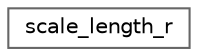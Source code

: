 digraph "Graphical Class Hierarchy"
{
 // LATEX_PDF_SIZE
  bgcolor="transparent";
  edge [fontname=Helvetica,fontsize=10,labelfontname=Helvetica,labelfontsize=10];
  node [fontname=Helvetica,fontsize=10,shape=box,height=0.2,width=0.4];
  rankdir="LR";
  Node0 [id="Node000000",label="scale_length_r",height=0.2,width=0.4,color="grey40", fillcolor="white", style="filled",URL="$structscale__length__r.html",tooltip=" "];
}
